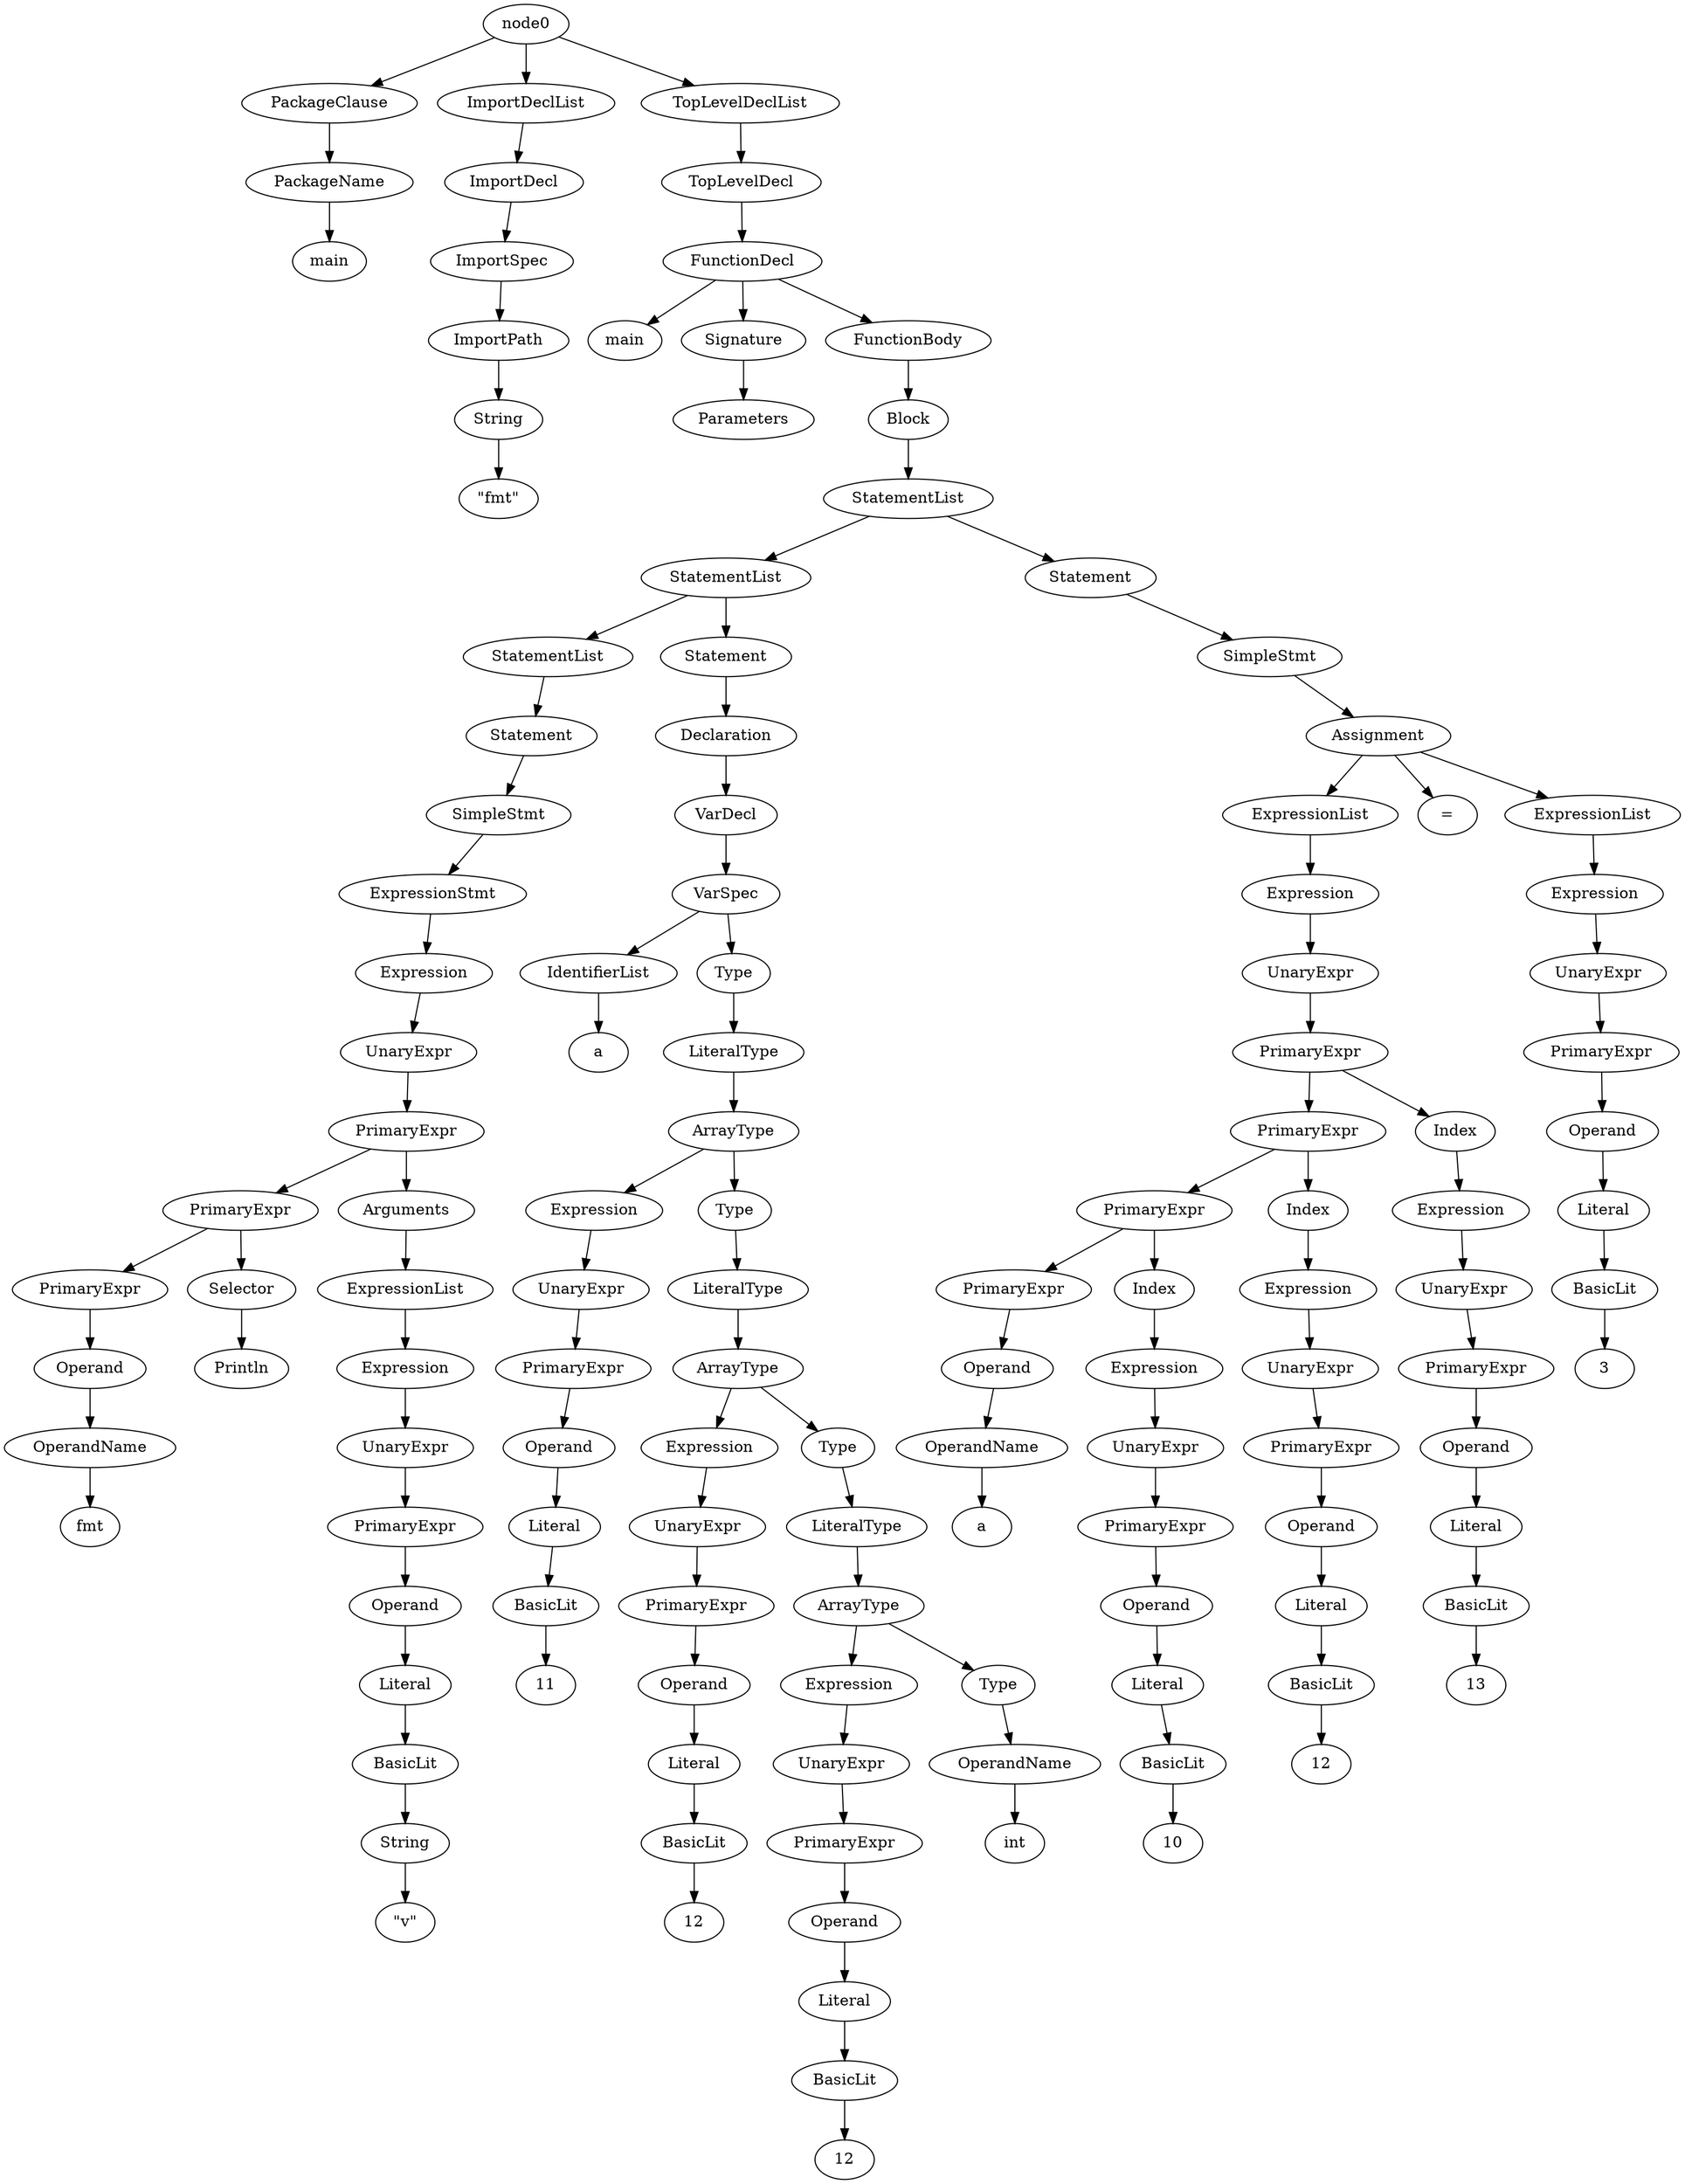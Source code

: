 digraph G {
node1[label="PackageClause"];
node2[label="PackageName"];
node3[label="main"];
node4[label="ImportDeclList"];
node5[label="ImportDecl"];
node6[label="ImportSpec"];
node7[label="ImportPath"];
node8[label="String"];
node9[label="\"fmt\""];
node10[label="TopLevelDeclList"];
node11[label="TopLevelDecl"];
node12[label="FunctionDecl"];
node13[label="main"];
node14[label="Signature"];
node15[label="Parameters"];
node16[label="FunctionBody"];
node17[label="Block"];
node18[label="StatementList"];
node19[label="StatementList"];
node20[label="StatementList"];
node21[label="Statement"];
node22[label="SimpleStmt"];
node23[label="ExpressionStmt"];
node24[label="Expression"];
node25[label="UnaryExpr"];
node26[label="PrimaryExpr"];
node27[label="PrimaryExpr"];
node28[label="PrimaryExpr"];
node29[label="Operand"];
node30[label="OperandName"];
node31[label="fmt"];
node32[label="Selector"];
node33[label="Println"];
node34[label="Arguments"];
node35[label="ExpressionList"];
node36[label="Expression"];
node37[label="UnaryExpr"];
node38[label="PrimaryExpr"];
node39[label="Operand"];
node40[label="Literal"];
node41[label="BasicLit"];
node42[label="String"];
node43[label="\"v\""];
node44[label="Statement"];
node45[label="Declaration"];
node46[label="VarDecl"];
node47[label="VarSpec"];
node48[label="IdentifierList"];
node49[label="a"];
node50[label="Type"];
node51[label="LiteralType"];
node52[label="ArrayType"];
node53[label="Expression"];
node54[label="UnaryExpr"];
node55[label="PrimaryExpr"];
node56[label="Operand"];
node57[label="Literal"];
node58[label="BasicLit"];
node59[label="11"];
node60[label="Type"];
node61[label="LiteralType"];
node62[label="ArrayType"];
node63[label="Expression"];
node64[label="UnaryExpr"];
node65[label="PrimaryExpr"];
node66[label="Operand"];
node67[label="Literal"];
node68[label="BasicLit"];
node69[label="12"];
node70[label="Type"];
node71[label="LiteralType"];
node72[label="ArrayType"];
node73[label="Expression"];
node74[label="UnaryExpr"];
node75[label="PrimaryExpr"];
node76[label="Operand"];
node77[label="Literal"];
node78[label="BasicLit"];
node79[label="12"];
node80[label="Type"];
node81[label="OperandName"];
node82[label="int"];
node83[label="Statement"];
node84[label="SimpleStmt"];
node85[label="Assignment"];
node86[label="ExpressionList"];
node87[label="Expression"];
node88[label="UnaryExpr"];
node89[label="PrimaryExpr"];
node90[label="PrimaryExpr"];
node91[label="PrimaryExpr"];
node92[label="PrimaryExpr"];
node93[label="Operand"];
node94[label="OperandName"];
node95[label="a"];
node96[label="Index"];
node97[label="Expression"];
node98[label="UnaryExpr"];
node99[label="PrimaryExpr"];
node100[label="Operand"];
node101[label="Literal"];
node102[label="BasicLit"];
node103[label="10"];
node104[label="Index"];
node105[label="Expression"];
node106[label="UnaryExpr"];
node107[label="PrimaryExpr"];
node108[label="Operand"];
node109[label="Literal"];
node110[label="BasicLit"];
node111[label="12"];
node112[label="Index"];
node113[label="Expression"];
node114[label="UnaryExpr"];
node115[label="PrimaryExpr"];
node116[label="Operand"];
node117[label="Literal"];
node118[label="BasicLit"];
node119[label="13"];
node120[label="="];
node121[label="ExpressionList"];
node122[label="Expression"];
node123[label="UnaryExpr"];
node124[label="PrimaryExpr"];
node125[label="Operand"];
node126[label="Literal"];
node127[label="BasicLit"];
node128[label="3"];


"node0"->"node1";
"node1"->"node2";
"node2"->"node3";
"node0"->"node4";
"node4"->"node5";
"node5"->"node6";
"node6"->"node7";
"node7"->"node8";
"node8"->"node9";
"node0"->"node10";
"node10"->"node11";
"node11"->"node12";
"node12"->"node13";
"node12"->"node14";
"node14"->"node15";
"node12"->"node16";
"node16"->"node17";
"node17"->"node18";
"node18"->"node19";
"node19"->"node20";
"node20"->"node21";
"node21"->"node22";
"node22"->"node23";
"node23"->"node24";
"node24"->"node25";
"node25"->"node26";
"node26"->"node27";
"node27"->"node28";
"node28"->"node29";
"node29"->"node30";
"node30"->"node31";
"node27"->"node32";
"node32"->"node33";
"node26"->"node34";
"node34"->"node35";
"node35"->"node36";
"node36"->"node37";
"node37"->"node38";
"node38"->"node39";
"node39"->"node40";
"node40"->"node41";
"node41"->"node42";
"node42"->"node43";
"node19"->"node44";
"node44"->"node45";
"node45"->"node46";
"node46"->"node47";
"node47"->"node48";
"node48"->"node49";
"node47"->"node50";
"node50"->"node51";
"node51"->"node52";
"node52"->"node53";
"node53"->"node54";
"node54"->"node55";
"node55"->"node56";
"node56"->"node57";
"node57"->"node58";
"node58"->"node59";
"node52"->"node60";
"node60"->"node61";
"node61"->"node62";
"node62"->"node63";
"node63"->"node64";
"node64"->"node65";
"node65"->"node66";
"node66"->"node67";
"node67"->"node68";
"node68"->"node69";
"node62"->"node70";
"node70"->"node71";
"node71"->"node72";
"node72"->"node73";
"node73"->"node74";
"node74"->"node75";
"node75"->"node76";
"node76"->"node77";
"node77"->"node78";
"node78"->"node79";
"node72"->"node80";
"node80"->"node81";
"node81"->"node82";
"node18"->"node83";
"node83"->"node84";
"node84"->"node85";
"node85"->"node86";
"node86"->"node87";
"node87"->"node88";
"node88"->"node89";
"node89"->"node90";
"node90"->"node91";
"node91"->"node92";
"node92"->"node93";
"node93"->"node94";
"node94"->"node95";
"node91"->"node96";
"node96"->"node97";
"node97"->"node98";
"node98"->"node99";
"node99"->"node100";
"node100"->"node101";
"node101"->"node102";
"node102"->"node103";
"node90"->"node104";
"node104"->"node105";
"node105"->"node106";
"node106"->"node107";
"node107"->"node108";
"node108"->"node109";
"node109"->"node110";
"node110"->"node111";
"node89"->"node112";
"node112"->"node113";
"node113"->"node114";
"node114"->"node115";
"node115"->"node116";
"node116"->"node117";
"node117"->"node118";
"node118"->"node119";
"node85"->"node120";
"node85"->"node121";
"node121"->"node122";
"node122"->"node123";
"node123"->"node124";
"node124"->"node125";
"node125"->"node126";
"node126"->"node127";
"node127"->"node128";

}